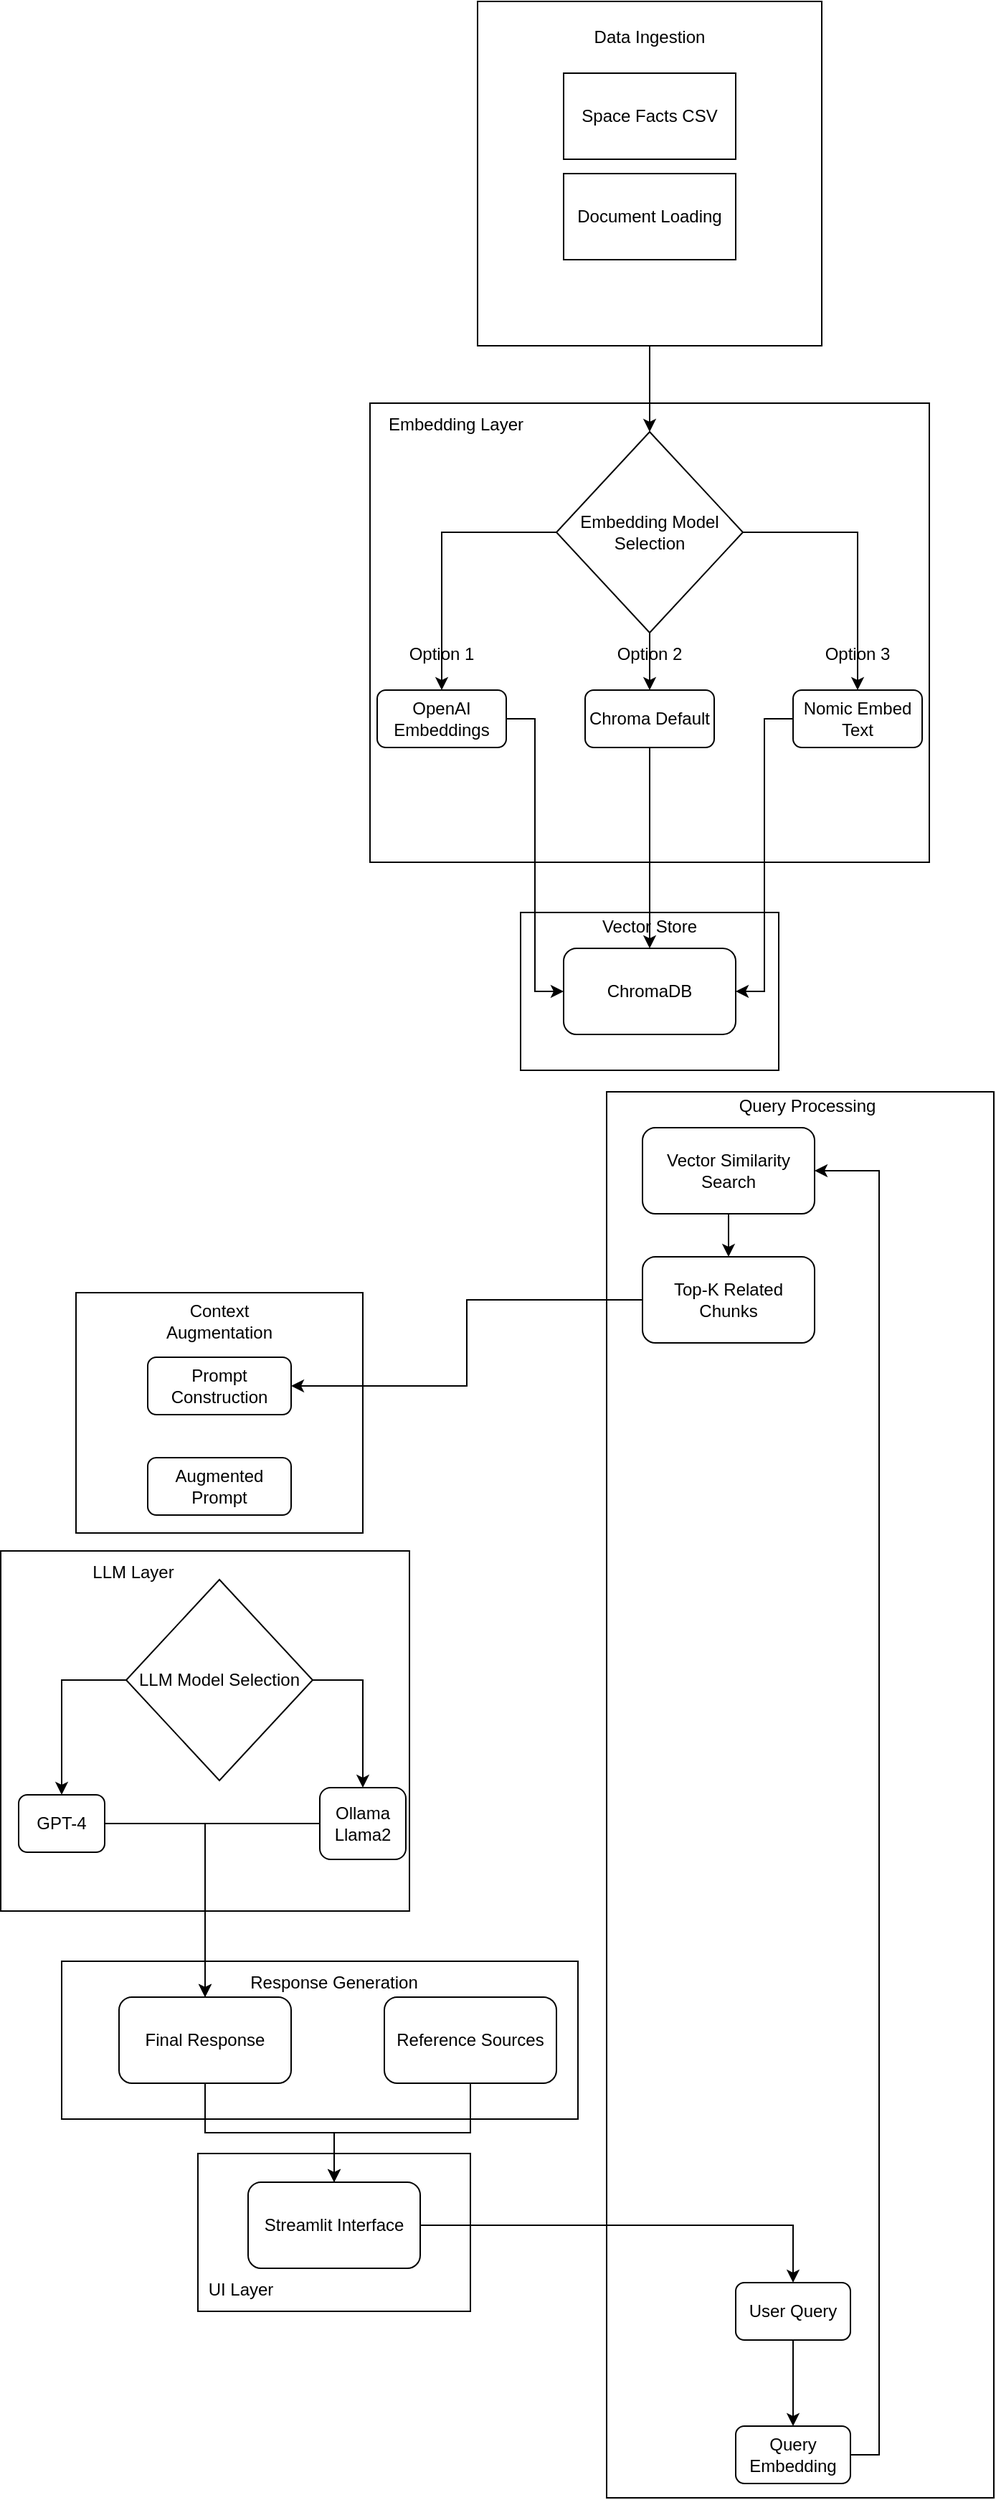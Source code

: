 <mxfile version="27.0.9">
  <diagram name="Page-1" id="DUBIDazjP9eHHbAP2wyh">
    <mxGraphModel dx="1028" dy="611" grid="1" gridSize="10" guides="1" tooltips="1" connect="1" arrows="1" fold="1" page="1" pageScale="1" pageWidth="827" pageHeight="1169" math="0" shadow="0">
      <root>
        <mxCell id="0" />
        <mxCell id="1" parent="0" />
        <mxCell id="qpkhU5V2J4nq5vDn6lTO-10" style="edgeStyle=orthogonalEdgeStyle;rounded=0;orthogonalLoop=1;jettySize=auto;html=1;entryX=0.5;entryY=0;entryDx=0;entryDy=0;" edge="1" parent="1" source="qpkhU5V2J4nq5vDn6lTO-1" target="qpkhU5V2J4nq5vDn6lTO-9">
          <mxGeometry relative="1" as="geometry" />
        </mxCell>
        <mxCell id="qpkhU5V2J4nq5vDn6lTO-1" value="" style="rounded=0;whiteSpace=wrap;html=1;fillColor=none;" vertex="1" parent="1">
          <mxGeometry x="340" y="80" width="240" height="240" as="geometry" />
        </mxCell>
        <mxCell id="qpkhU5V2J4nq5vDn6lTO-2" value="Space Facts CSV" style="rounded=0;whiteSpace=wrap;html=1;" vertex="1" parent="1">
          <mxGeometry x="400" y="130" width="120" height="60" as="geometry" />
        </mxCell>
        <mxCell id="qpkhU5V2J4nq5vDn6lTO-3" value="Document Loading" style="rounded=0;whiteSpace=wrap;html=1;" vertex="1" parent="1">
          <mxGeometry x="400" y="200" width="120" height="60" as="geometry" />
        </mxCell>
        <mxCell id="qpkhU5V2J4nq5vDn6lTO-6" value="Data Ingestion" style="text;html=1;align=center;verticalAlign=middle;whiteSpace=wrap;rounded=0;" vertex="1" parent="1">
          <mxGeometry x="410" y="80" width="100" height="50" as="geometry" />
        </mxCell>
        <mxCell id="qpkhU5V2J4nq5vDn6lTO-7" value="" style="rounded=0;whiteSpace=wrap;html=1;gradientColor=none;fillColor=none;" vertex="1" parent="1">
          <mxGeometry x="265" y="360" width="390" height="320" as="geometry" />
        </mxCell>
        <mxCell id="qpkhU5V2J4nq5vDn6lTO-15" style="edgeStyle=orthogonalEdgeStyle;rounded=0;orthogonalLoop=1;jettySize=auto;html=1;entryX=0.5;entryY=0;entryDx=0;entryDy=0;" edge="1" parent="1" source="qpkhU5V2J4nq5vDn6lTO-9" target="qpkhU5V2J4nq5vDn6lTO-12">
          <mxGeometry relative="1" as="geometry" />
        </mxCell>
        <mxCell id="qpkhU5V2J4nq5vDn6lTO-16" style="edgeStyle=orthogonalEdgeStyle;rounded=0;orthogonalLoop=1;jettySize=auto;html=1;" edge="1" parent="1" source="qpkhU5V2J4nq5vDn6lTO-9" target="qpkhU5V2J4nq5vDn6lTO-13">
          <mxGeometry relative="1" as="geometry" />
        </mxCell>
        <mxCell id="qpkhU5V2J4nq5vDn6lTO-17" style="edgeStyle=orthogonalEdgeStyle;rounded=0;orthogonalLoop=1;jettySize=auto;html=1;entryX=0.5;entryY=0;entryDx=0;entryDy=0;" edge="1" parent="1" source="qpkhU5V2J4nq5vDn6lTO-9" target="qpkhU5V2J4nq5vDn6lTO-14">
          <mxGeometry relative="1" as="geometry" />
        </mxCell>
        <mxCell id="qpkhU5V2J4nq5vDn6lTO-9" value="Embedding Model Selection" style="rhombus;whiteSpace=wrap;html=1;" vertex="1" parent="1">
          <mxGeometry x="395" y="380" width="130" height="140" as="geometry" />
        </mxCell>
        <mxCell id="qpkhU5V2J4nq5vDn6lTO-11" value="Embedding Layer" style="text;html=1;align=center;verticalAlign=middle;whiteSpace=wrap;rounded=0;" vertex="1" parent="1">
          <mxGeometry x="270" y="360" width="110" height="30" as="geometry" />
        </mxCell>
        <mxCell id="qpkhU5V2J4nq5vDn6lTO-28" style="edgeStyle=orthogonalEdgeStyle;rounded=0;orthogonalLoop=1;jettySize=auto;html=1;entryX=0;entryY=0.5;entryDx=0;entryDy=0;" edge="1" parent="1" source="qpkhU5V2J4nq5vDn6lTO-12" target="qpkhU5V2J4nq5vDn6lTO-25">
          <mxGeometry relative="1" as="geometry">
            <mxPoint x="320" y="790" as="targetPoint" />
          </mxGeometry>
        </mxCell>
        <mxCell id="qpkhU5V2J4nq5vDn6lTO-12" value="OpenAI Embeddings" style="rounded=1;whiteSpace=wrap;html=1;" vertex="1" parent="1">
          <mxGeometry x="270" y="560" width="90" height="40" as="geometry" />
        </mxCell>
        <mxCell id="qpkhU5V2J4nq5vDn6lTO-29" style="edgeStyle=orthogonalEdgeStyle;rounded=0;orthogonalLoop=1;jettySize=auto;html=1;entryX=0.5;entryY=0;entryDx=0;entryDy=0;" edge="1" parent="1" source="qpkhU5V2J4nq5vDn6lTO-13" target="qpkhU5V2J4nq5vDn6lTO-25">
          <mxGeometry relative="1" as="geometry" />
        </mxCell>
        <mxCell id="qpkhU5V2J4nq5vDn6lTO-13" value="Chroma Default" style="rounded=1;whiteSpace=wrap;html=1;" vertex="1" parent="1">
          <mxGeometry x="415" y="560" width="90" height="40" as="geometry" />
        </mxCell>
        <mxCell id="qpkhU5V2J4nq5vDn6lTO-30" style="edgeStyle=orthogonalEdgeStyle;rounded=0;orthogonalLoop=1;jettySize=auto;html=1;entryX=1;entryY=0.5;entryDx=0;entryDy=0;" edge="1" parent="1" source="qpkhU5V2J4nq5vDn6lTO-14" target="qpkhU5V2J4nq5vDn6lTO-25">
          <mxGeometry relative="1" as="geometry" />
        </mxCell>
        <mxCell id="qpkhU5V2J4nq5vDn6lTO-14" value="Nomic Embed Text" style="rounded=1;whiteSpace=wrap;html=1;" vertex="1" parent="1">
          <mxGeometry x="560" y="560" width="90" height="40" as="geometry" />
        </mxCell>
        <mxCell id="qpkhU5V2J4nq5vDn6lTO-18" value="Option 1" style="text;html=1;align=center;verticalAlign=middle;whiteSpace=wrap;rounded=0;" vertex="1" parent="1">
          <mxGeometry x="285" y="520" width="60" height="30" as="geometry" />
        </mxCell>
        <mxCell id="qpkhU5V2J4nq5vDn6lTO-19" value="Option 2" style="text;html=1;align=center;verticalAlign=middle;whiteSpace=wrap;rounded=0;" vertex="1" parent="1">
          <mxGeometry x="430" y="520" width="60" height="30" as="geometry" />
        </mxCell>
        <mxCell id="qpkhU5V2J4nq5vDn6lTO-22" value="Option 3" style="text;html=1;align=center;verticalAlign=middle;whiteSpace=wrap;rounded=0;" vertex="1" parent="1">
          <mxGeometry x="575" y="520" width="60" height="30" as="geometry" />
        </mxCell>
        <mxCell id="qpkhU5V2J4nq5vDn6lTO-25" value="ChromaDB" style="rounded=1;whiteSpace=wrap;html=1;" vertex="1" parent="1">
          <mxGeometry x="400" y="740" width="120" height="60" as="geometry" />
        </mxCell>
        <mxCell id="qpkhU5V2J4nq5vDn6lTO-27" value="Vector Store" style="text;html=1;align=center;verticalAlign=middle;whiteSpace=wrap;rounded=0;" vertex="1" parent="1">
          <mxGeometry x="400" y="710" width="120" height="30" as="geometry" />
        </mxCell>
        <mxCell id="qpkhU5V2J4nq5vDn6lTO-31" value="" style="rounded=0;whiteSpace=wrap;html=1;fillColor=none;" vertex="1" parent="1">
          <mxGeometry x="370" y="715" width="180" height="110" as="geometry" />
        </mxCell>
        <mxCell id="qpkhU5V2J4nq5vDn6lTO-34" style="edgeStyle=orthogonalEdgeStyle;rounded=0;orthogonalLoop=1;jettySize=auto;html=1;entryX=0.5;entryY=0;entryDx=0;entryDy=0;" edge="1" parent="1" source="qpkhU5V2J4nq5vDn6lTO-32" target="qpkhU5V2J4nq5vDn6lTO-33">
          <mxGeometry relative="1" as="geometry" />
        </mxCell>
        <mxCell id="qpkhU5V2J4nq5vDn6lTO-32" value="Vector Similarity Search" style="rounded=1;whiteSpace=wrap;html=1;" vertex="1" parent="1">
          <mxGeometry x="455" y="865" width="120" height="60" as="geometry" />
        </mxCell>
        <mxCell id="qpkhU5V2J4nq5vDn6lTO-40" style="edgeStyle=orthogonalEdgeStyle;rounded=0;orthogonalLoop=1;jettySize=auto;html=1;entryX=1;entryY=0.5;entryDx=0;entryDy=0;" edge="1" parent="1" source="qpkhU5V2J4nq5vDn6lTO-33" target="qpkhU5V2J4nq5vDn6lTO-35">
          <mxGeometry relative="1" as="geometry" />
        </mxCell>
        <mxCell id="qpkhU5V2J4nq5vDn6lTO-33" value="Top-K Related Chunks" style="rounded=1;whiteSpace=wrap;html=1;" vertex="1" parent="1">
          <mxGeometry x="455" y="955" width="120" height="60" as="geometry" />
        </mxCell>
        <mxCell id="qpkhU5V2J4nq5vDn6lTO-35" value="Prompt Construction" style="rounded=1;whiteSpace=wrap;html=1;" vertex="1" parent="1">
          <mxGeometry x="110" y="1025" width="100" height="40" as="geometry" />
        </mxCell>
        <mxCell id="qpkhU5V2J4nq5vDn6lTO-36" value="Augmented Prompt" style="rounded=1;whiteSpace=wrap;html=1;" vertex="1" parent="1">
          <mxGeometry x="110" y="1095" width="100" height="40" as="geometry" />
        </mxCell>
        <mxCell id="qpkhU5V2J4nq5vDn6lTO-38" value="Context Augmentation" style="text;html=1;align=center;verticalAlign=middle;whiteSpace=wrap;rounded=0;" vertex="1" parent="1">
          <mxGeometry x="130" y="985" width="60" height="30" as="geometry" />
        </mxCell>
        <mxCell id="qpkhU5V2J4nq5vDn6lTO-57" style="edgeStyle=orthogonalEdgeStyle;rounded=0;orthogonalLoop=1;jettySize=auto;html=1;entryX=0.5;entryY=0;entryDx=0;entryDy=0;" edge="1" parent="1" source="qpkhU5V2J4nq5vDn6lTO-41" target="qpkhU5V2J4nq5vDn6lTO-56">
          <mxGeometry relative="1" as="geometry" />
        </mxCell>
        <mxCell id="qpkhU5V2J4nq5vDn6lTO-41" value="Final Response" style="rounded=1;whiteSpace=wrap;html=1;" vertex="1" parent="1">
          <mxGeometry x="90" y="1471" width="120" height="60" as="geometry" />
        </mxCell>
        <mxCell id="qpkhU5V2J4nq5vDn6lTO-58" style="edgeStyle=orthogonalEdgeStyle;rounded=0;orthogonalLoop=1;jettySize=auto;html=1;entryX=0.5;entryY=0;entryDx=0;entryDy=0;" edge="1" parent="1" source="qpkhU5V2J4nq5vDn6lTO-42" target="qpkhU5V2J4nq5vDn6lTO-56">
          <mxGeometry relative="1" as="geometry" />
        </mxCell>
        <mxCell id="qpkhU5V2J4nq5vDn6lTO-42" value="Reference Sources" style="rounded=1;whiteSpace=wrap;html=1;" vertex="1" parent="1">
          <mxGeometry x="275" y="1471" width="120" height="60" as="geometry" />
        </mxCell>
        <mxCell id="qpkhU5V2J4nq5vDn6lTO-52" style="edgeStyle=orthogonalEdgeStyle;rounded=0;orthogonalLoop=1;jettySize=auto;html=1;entryX=0.5;entryY=0;entryDx=0;entryDy=0;" edge="1" parent="1" source="qpkhU5V2J4nq5vDn6lTO-46" target="qpkhU5V2J4nq5vDn6lTO-49">
          <mxGeometry relative="1" as="geometry" />
        </mxCell>
        <mxCell id="qpkhU5V2J4nq5vDn6lTO-53" style="edgeStyle=orthogonalEdgeStyle;rounded=0;orthogonalLoop=1;jettySize=auto;html=1;entryX=0.5;entryY=0;entryDx=0;entryDy=0;" edge="1" parent="1" source="qpkhU5V2J4nq5vDn6lTO-46" target="qpkhU5V2J4nq5vDn6lTO-47">
          <mxGeometry relative="1" as="geometry" />
        </mxCell>
        <mxCell id="qpkhU5V2J4nq5vDn6lTO-46" value="LLM Model Selection" style="rhombus;whiteSpace=wrap;html=1;" vertex="1" parent="1">
          <mxGeometry x="95" y="1180" width="130" height="140" as="geometry" />
        </mxCell>
        <mxCell id="qpkhU5V2J4nq5vDn6lTO-54" style="edgeStyle=orthogonalEdgeStyle;rounded=0;orthogonalLoop=1;jettySize=auto;html=1;" edge="1" parent="1" source="qpkhU5V2J4nq5vDn6lTO-47" target="qpkhU5V2J4nq5vDn6lTO-41">
          <mxGeometry relative="1" as="geometry" />
        </mxCell>
        <mxCell id="qpkhU5V2J4nq5vDn6lTO-47" value="GPT-4" style="rounded=1;whiteSpace=wrap;html=1;" vertex="1" parent="1">
          <mxGeometry x="20" y="1330" width="60" height="40" as="geometry" />
        </mxCell>
        <mxCell id="qpkhU5V2J4nq5vDn6lTO-55" style="edgeStyle=orthogonalEdgeStyle;rounded=0;orthogonalLoop=1;jettySize=auto;html=1;" edge="1" parent="1" source="qpkhU5V2J4nq5vDn6lTO-49" target="qpkhU5V2J4nq5vDn6lTO-41">
          <mxGeometry relative="1" as="geometry" />
        </mxCell>
        <mxCell id="qpkhU5V2J4nq5vDn6lTO-49" value="Ollama Llama2" style="rounded=1;whiteSpace=wrap;html=1;" vertex="1" parent="1">
          <mxGeometry x="230" y="1325" width="60" height="50" as="geometry" />
        </mxCell>
        <mxCell id="qpkhU5V2J4nq5vDn6lTO-61" style="edgeStyle=orthogonalEdgeStyle;rounded=0;orthogonalLoop=1;jettySize=auto;html=1;entryX=0.5;entryY=0;entryDx=0;entryDy=0;" edge="1" parent="1" source="qpkhU5V2J4nq5vDn6lTO-56" target="qpkhU5V2J4nq5vDn6lTO-59">
          <mxGeometry relative="1" as="geometry" />
        </mxCell>
        <mxCell id="qpkhU5V2J4nq5vDn6lTO-56" value="Streamlit Interface" style="rounded=1;whiteSpace=wrap;html=1;" vertex="1" parent="1">
          <mxGeometry x="180" y="1600" width="120" height="60" as="geometry" />
        </mxCell>
        <mxCell id="qpkhU5V2J4nq5vDn6lTO-62" style="edgeStyle=orthogonalEdgeStyle;rounded=0;orthogonalLoop=1;jettySize=auto;html=1;entryX=0.5;entryY=0;entryDx=0;entryDy=0;" edge="1" parent="1" source="qpkhU5V2J4nq5vDn6lTO-59" target="qpkhU5V2J4nq5vDn6lTO-60">
          <mxGeometry relative="1" as="geometry" />
        </mxCell>
        <mxCell id="qpkhU5V2J4nq5vDn6lTO-59" value="User Query" style="rounded=1;whiteSpace=wrap;html=1;" vertex="1" parent="1">
          <mxGeometry x="520" y="1670" width="80" height="40" as="geometry" />
        </mxCell>
        <mxCell id="qpkhU5V2J4nq5vDn6lTO-64" style="edgeStyle=orthogonalEdgeStyle;rounded=0;orthogonalLoop=1;jettySize=auto;html=1;entryX=1;entryY=0.5;entryDx=0;entryDy=0;exitX=1;exitY=0.5;exitDx=0;exitDy=0;" edge="1" parent="1" source="qpkhU5V2J4nq5vDn6lTO-60" target="qpkhU5V2J4nq5vDn6lTO-32">
          <mxGeometry relative="1" as="geometry">
            <mxPoint x="590" y="1754" as="sourcePoint" />
            <mxPoint x="650" y="884" as="targetPoint" />
          </mxGeometry>
        </mxCell>
        <mxCell id="qpkhU5V2J4nq5vDn6lTO-60" value="Query Embedding" style="rounded=1;whiteSpace=wrap;html=1;" vertex="1" parent="1">
          <mxGeometry x="520" y="1770" width="80" height="40" as="geometry" />
        </mxCell>
        <mxCell id="qpkhU5V2J4nq5vDn6lTO-66" value="" style="rounded=0;whiteSpace=wrap;html=1;fillColor=none;" vertex="1" parent="1">
          <mxGeometry x="430" y="840" width="270" height="980" as="geometry" />
        </mxCell>
        <mxCell id="qpkhU5V2J4nq5vDn6lTO-67" value="Query Processing" style="text;html=1;align=center;verticalAlign=middle;whiteSpace=wrap;rounded=0;" vertex="1" parent="1">
          <mxGeometry x="505" y="835" width="130" height="30" as="geometry" />
        </mxCell>
        <mxCell id="qpkhU5V2J4nq5vDn6lTO-68" value="" style="rounded=0;whiteSpace=wrap;html=1;fillColor=none;" vertex="1" parent="1">
          <mxGeometry x="60" y="980" width="200" height="167.5" as="geometry" />
        </mxCell>
        <mxCell id="qpkhU5V2J4nq5vDn6lTO-69" value="" style="rounded=0;whiteSpace=wrap;html=1;fillColor=none;" vertex="1" parent="1">
          <mxGeometry x="7.5" y="1160" width="285" height="251" as="geometry" />
        </mxCell>
        <mxCell id="qpkhU5V2J4nq5vDn6lTO-70" value="LLM Layer" style="text;html=1;align=center;verticalAlign=middle;whiteSpace=wrap;rounded=0;" vertex="1" parent="1">
          <mxGeometry x="70" y="1160" width="60" height="30" as="geometry" />
        </mxCell>
        <mxCell id="qpkhU5V2J4nq5vDn6lTO-71" value="" style="rounded=0;whiteSpace=wrap;html=1;fillColor=none;" vertex="1" parent="1">
          <mxGeometry x="50" y="1446" width="360" height="110" as="geometry" />
        </mxCell>
        <mxCell id="qpkhU5V2J4nq5vDn6lTO-72" value="Response Generation" style="text;html=1;align=center;verticalAlign=middle;whiteSpace=wrap;rounded=0;" vertex="1" parent="1">
          <mxGeometry x="170" y="1446" width="140" height="30" as="geometry" />
        </mxCell>
        <mxCell id="qpkhU5V2J4nq5vDn6lTO-74" value="" style="rounded=0;whiteSpace=wrap;html=1;fillColor=none;" vertex="1" parent="1">
          <mxGeometry x="145" y="1580" width="190" height="110" as="geometry" />
        </mxCell>
        <mxCell id="qpkhU5V2J4nq5vDn6lTO-75" value="UI Layer" style="text;html=1;align=center;verticalAlign=middle;whiteSpace=wrap;rounded=0;" vertex="1" parent="1">
          <mxGeometry x="145" y="1660" width="60" height="30" as="geometry" />
        </mxCell>
      </root>
    </mxGraphModel>
  </diagram>
</mxfile>
